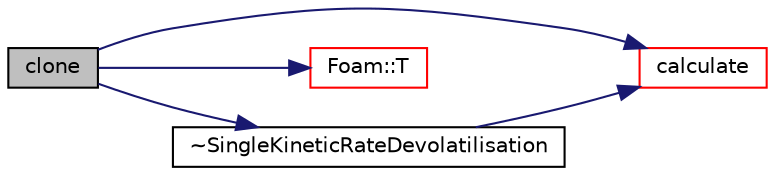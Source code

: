 digraph "clone"
{
  bgcolor="transparent";
  edge [fontname="Helvetica",fontsize="10",labelfontname="Helvetica",labelfontsize="10"];
  node [fontname="Helvetica",fontsize="10",shape=record];
  rankdir="LR";
  Node19 [label="clone",height=0.2,width=0.4,color="black", fillcolor="grey75", style="filled", fontcolor="black"];
  Node19 -> Node20 [color="midnightblue",fontsize="10",style="solid",fontname="Helvetica"];
  Node20 [label="calculate",height=0.2,width=0.4,color="red",URL="$a25465.html#aad5735285e9799d56a1158870aab978f",tooltip="Update model. "];
  Node19 -> Node23 [color="midnightblue",fontsize="10",style="solid",fontname="Helvetica"];
  Node23 [label="Foam::T",height=0.2,width=0.4,color="red",URL="$a21851.html#ae57fda0abb14bb0944947c463c6e09d4"];
  Node19 -> Node28 [color="midnightblue",fontsize="10",style="solid",fontname="Helvetica"];
  Node28 [label="~SingleKineticRateDevolatilisation",height=0.2,width=0.4,color="black",URL="$a25465.html#aa5fb0b98b0f466d1dc294225181dba19",tooltip="Destructor. "];
  Node28 -> Node20 [color="midnightblue",fontsize="10",style="solid",fontname="Helvetica"];
}
